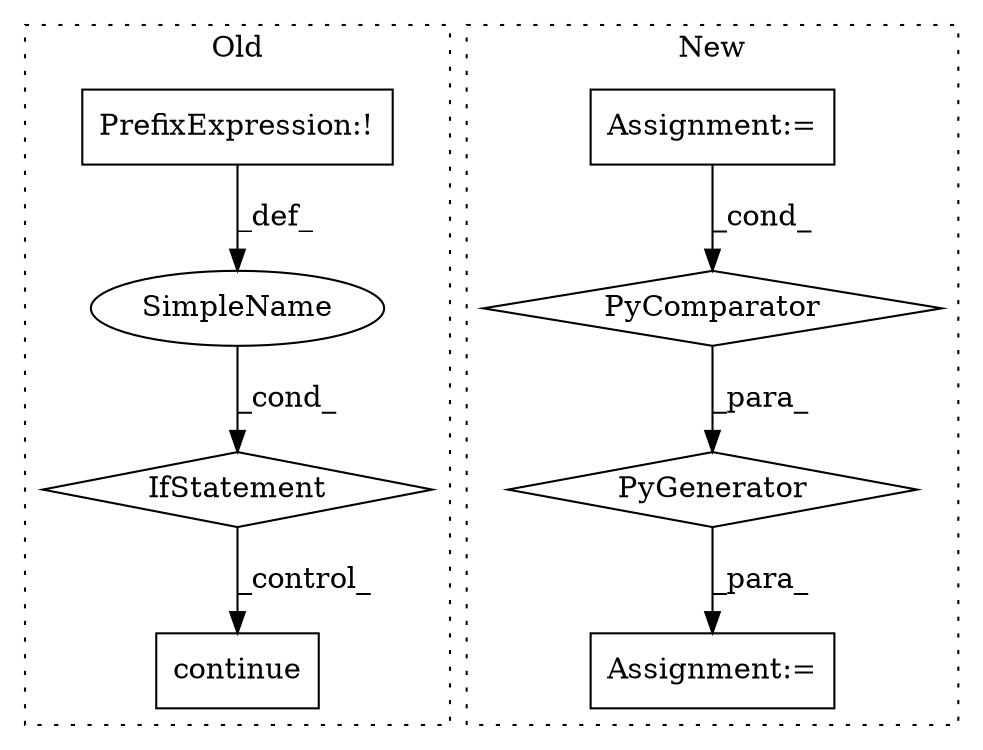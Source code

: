 digraph G {
subgraph cluster0 {
1 [label="continue" a="18" s="3104" l="9" shape="box"];
5 [label="IfStatement" a="25" s="3030,3092" l="4,2" shape="diamond"];
6 [label="SimpleName" a="42" s="" l="" shape="ellipse"];
7 [label="PrefixExpression:!" a="38" s="3067" l="1" shape="box"];
label = "Old";
style="dotted";
}
subgraph cluster1 {
2 [label="PyGenerator" a="107" s="4307" l="178" shape="diamond"];
3 [label="Assignment:=" a="7" s="4422" l="57" shape="box"];
4 [label="PyComparator" a="113" s="4422" l="57" shape="diamond"];
8 [label="Assignment:=" a="7" s="4293" l="1" shape="box"];
label = "New";
style="dotted";
}
2 -> 8 [label="_para_"];
3 -> 4 [label="_cond_"];
4 -> 2 [label="_para_"];
5 -> 1 [label="_control_"];
6 -> 5 [label="_cond_"];
7 -> 6 [label="_def_"];
}
